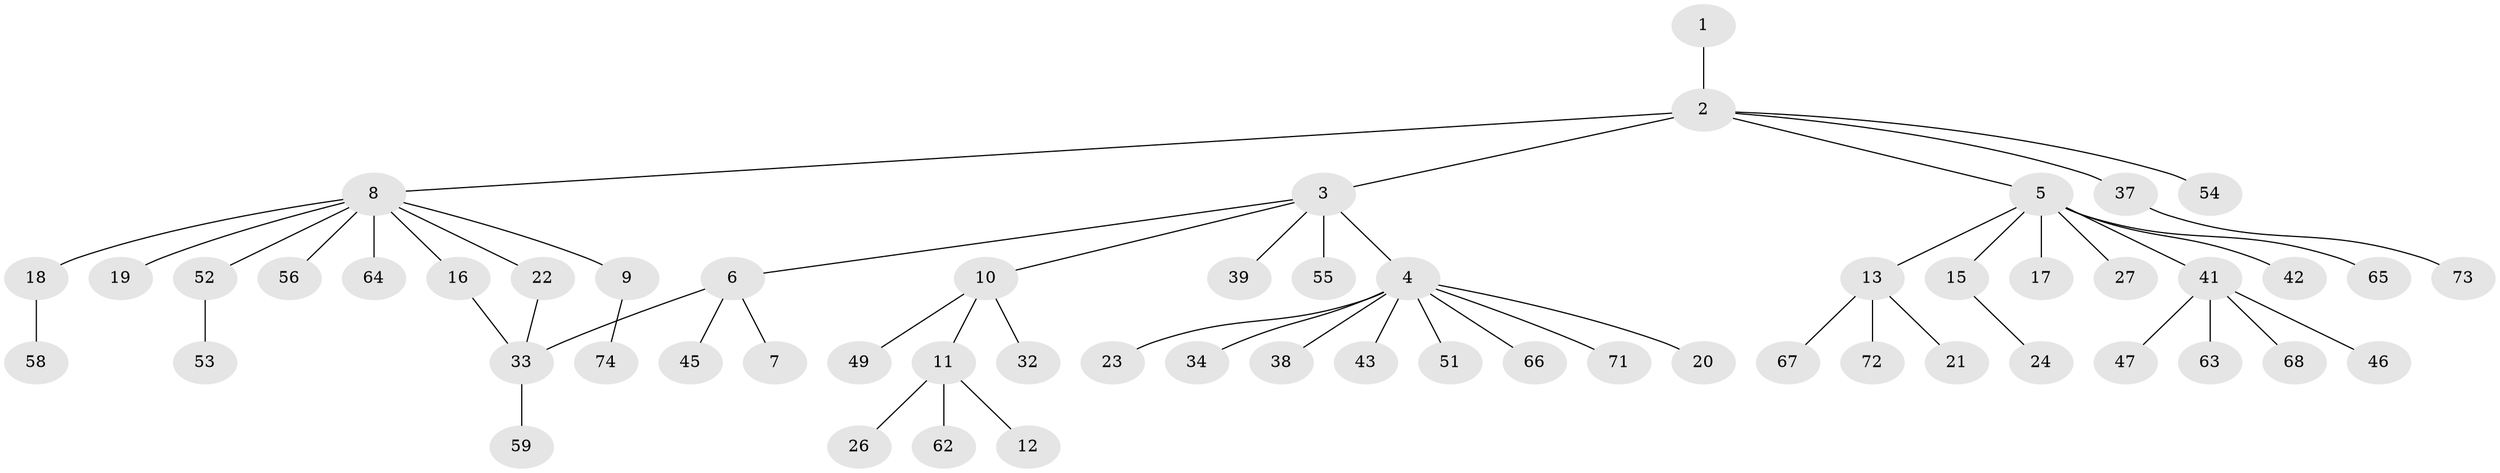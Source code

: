 // Generated by graph-tools (version 1.1) at 2025/23/03/03/25 07:23:54]
// undirected, 57 vertices, 58 edges
graph export_dot {
graph [start="1"]
  node [color=gray90,style=filled];
  1;
  2 [super="+57"];
  3 [super="+76"];
  4 [super="+14"];
  5 [super="+70"];
  6 [super="+35"];
  7;
  8 [super="+31"];
  9 [super="+77"];
  10 [super="+36"];
  11;
  12;
  13 [super="+25"];
  15 [super="+28"];
  16 [super="+69"];
  17;
  18 [super="+60"];
  19;
  20 [super="+40"];
  21;
  22 [super="+30"];
  23;
  24;
  26 [super="+75"];
  27 [super="+29"];
  32;
  33 [super="+44"];
  34 [super="+78"];
  37 [super="+48"];
  38;
  39;
  41 [super="+50"];
  42;
  43;
  45;
  46 [super="+61"];
  47;
  49;
  51;
  52;
  53;
  54;
  55;
  56;
  58;
  59;
  62;
  63;
  64;
  65;
  66;
  67;
  68;
  71;
  72;
  73;
  74;
  1 -- 2;
  2 -- 3 [weight=2];
  2 -- 5;
  2 -- 8;
  2 -- 37;
  2 -- 54;
  3 -- 4;
  3 -- 6;
  3 -- 10;
  3 -- 39;
  3 -- 55;
  4 -- 20;
  4 -- 34;
  4 -- 38;
  4 -- 43;
  4 -- 66;
  4 -- 51;
  4 -- 23;
  4 -- 71;
  5 -- 13;
  5 -- 15;
  5 -- 17;
  5 -- 27;
  5 -- 41;
  5 -- 42;
  5 -- 65;
  6 -- 7;
  6 -- 33;
  6 -- 45;
  8 -- 9;
  8 -- 16;
  8 -- 18;
  8 -- 19;
  8 -- 22;
  8 -- 52;
  8 -- 56;
  8 -- 64;
  9 -- 74;
  10 -- 11;
  10 -- 32;
  10 -- 49;
  11 -- 12;
  11 -- 26;
  11 -- 62;
  13 -- 21;
  13 -- 67;
  13 -- 72;
  15 -- 24;
  16 -- 33;
  18 -- 58;
  22 -- 33;
  33 -- 59;
  37 -- 73;
  41 -- 46;
  41 -- 47;
  41 -- 63;
  41 -- 68;
  52 -- 53;
}
